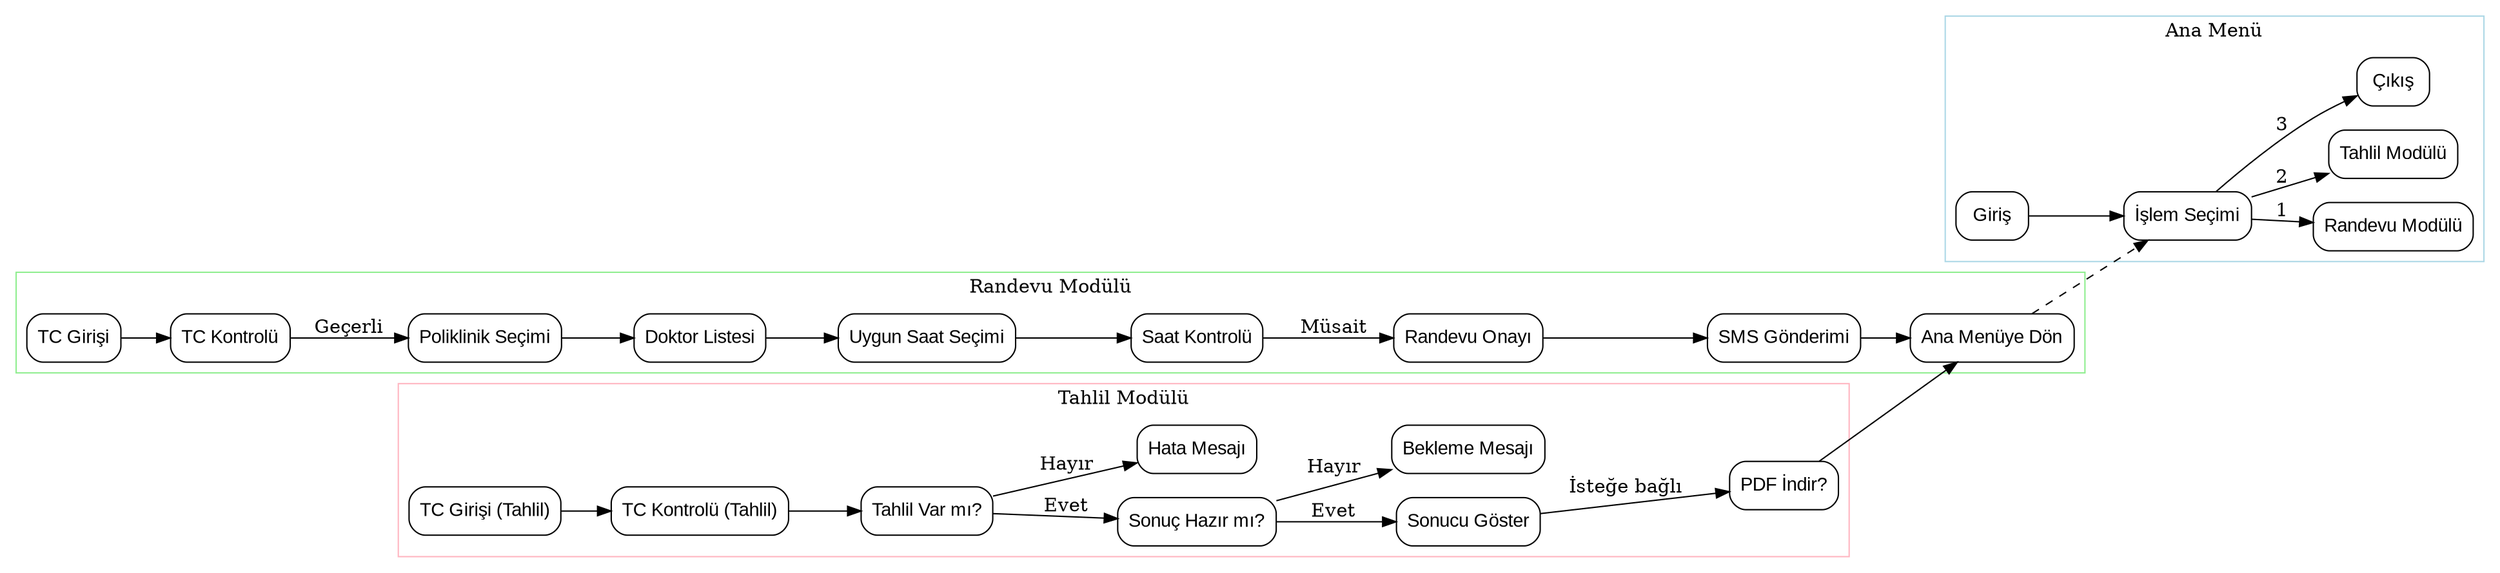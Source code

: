 digraph HastaneSistemi {

    rankdir=LR;
    node [shape=rectangle, style=rounded, fontname="Arial"];

    subgraph cluster_AnaMenu {
        label="Ana Menü";
        color=lightblue;
        "Giriş" -> "İşlem Seçimi";
        "İşlem Seçimi" -> "Randevu Modülü" [label="1"];
        "İşlem Seçimi" -> "Tahlil Modülü" [label="2"];
        "İşlem Seçimi" -> "Çıkış" [label="3"];
    }

    subgraph cluster_Randevu {
        label="Randevu Modülü";
        color=lightgreen;
        "TC Girişi" -> "TC Kontrolü";
        "TC Kontrolü" -> "Poliklinik Seçimi" [label="Geçerli"];
        "Poliklinik Seçimi" -> "Doktor Listesi";
        "Doktor Listesi" -> "Uygun Saat Seçimi";
        "Uygun Saat Seçimi" -> "Saat Kontrolü";
        "Saat Kontrolü" -> "Randevu Onayı" [label="Müsait"];
        "Randevu Onayı" -> "SMS Gönderimi";
        "SMS Gönderimi" -> "Ana Menüye Dön";
    }

    subgraph cluster_Tahlil {
        label="Tahlil Modülü";
        color=lightpink;
        "TC Girişi (Tahlil)" -> "TC Kontrolü (Tahlil)";
        "TC Kontrolü (Tahlil)" -> "Tahlil Var mı?";
        "Tahlil Var mı?" -> "Sonuç Hazır mı?" [label="Evet"];
        "Sonuç Hazır mı?" -> "Sonucu Göster" [label="Evet"];
        "Sonucu Göster" -> "PDF İndir?" [label="İsteğe bağlı"];
        "PDF İndir?" -> "Ana Menüye Dön";
        "Sonuç Hazır mı?" -> "Bekleme Mesajı" [label="Hayır"];
        "Tahlil Var mı?" -> "Hata Mesajı" [label="Hayır"];
    }

    "Ana Menüye Dön" -> "İşlem Seçimi" [style=dashed];
}
